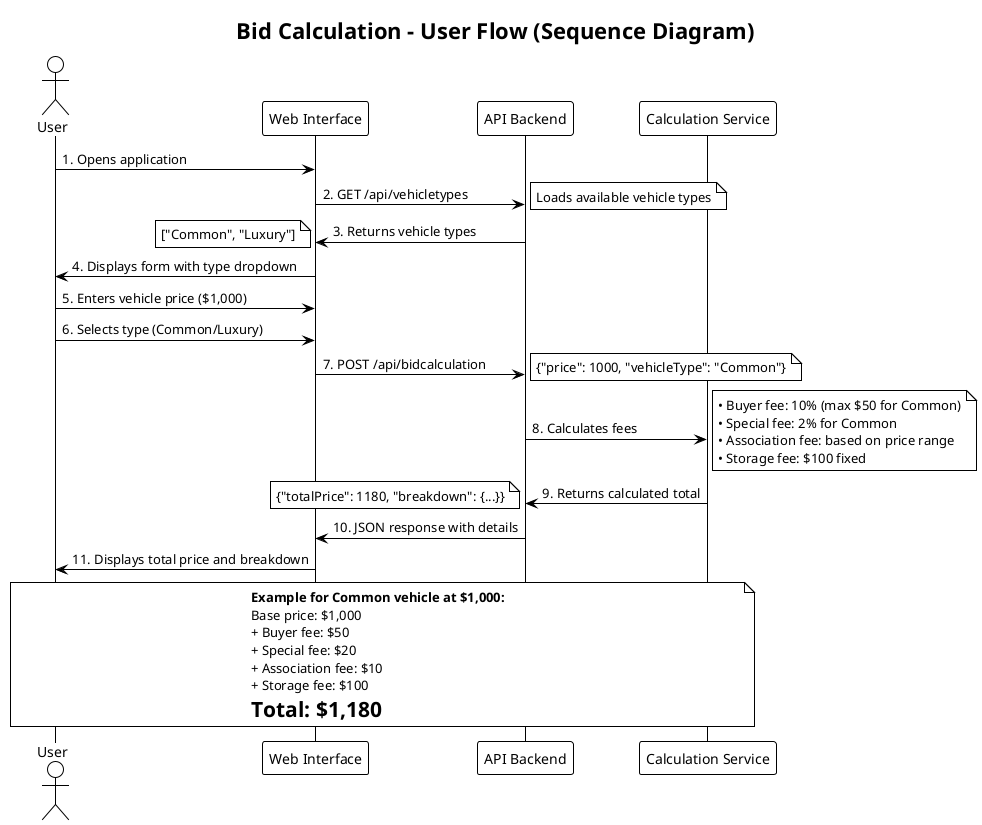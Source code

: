 @startuml sequence-diagram
!theme plain

title Bid Calculation - User Flow (Sequence Diagram)

actor "User" as user
participant "Web Interface" as ui
participant "API Backend" as api
participant "Calculation Service" as calc

user -> ui : 1. Opens application
ui -> api : 2. GET /api/vehicletypes
note right : Loads available vehicle types
api -> ui : 3. Returns vehicle types
note left : ["Common", "Luxury"]
ui -> user : 4. Displays form with type dropdown

user -> ui : 5. Enters vehicle price ($1,000)
user -> ui : 6. Selects type (Common/Luxury)
ui -> api : 7. POST /api/bidcalculation
note right : {"price": 1000, "vehicleType": "Common"}

api -> calc : 8. Calculates fees
note right
  • Buyer fee: 10% (max $50 for Common)
  • Special fee: 2% for Common
  • Association fee: based on price range
  • Storage fee: $100 fixed
end note

calc -> api : 9. Returns calculated total
note left : {"totalPrice": 1180, "breakdown": {...}}

api -> ui : 10. JSON response with details
ui -> user : 11. Displays total price and breakdown

note over user, calc
  **Example for Common vehicle at $1,000:**
  Base price: $1,000
  + Buyer fee: $50
  + Special fee: $20  
  + Association fee: $10
  + Storage fee: $100
  = **Total: $1,180**
end note

@enduml
